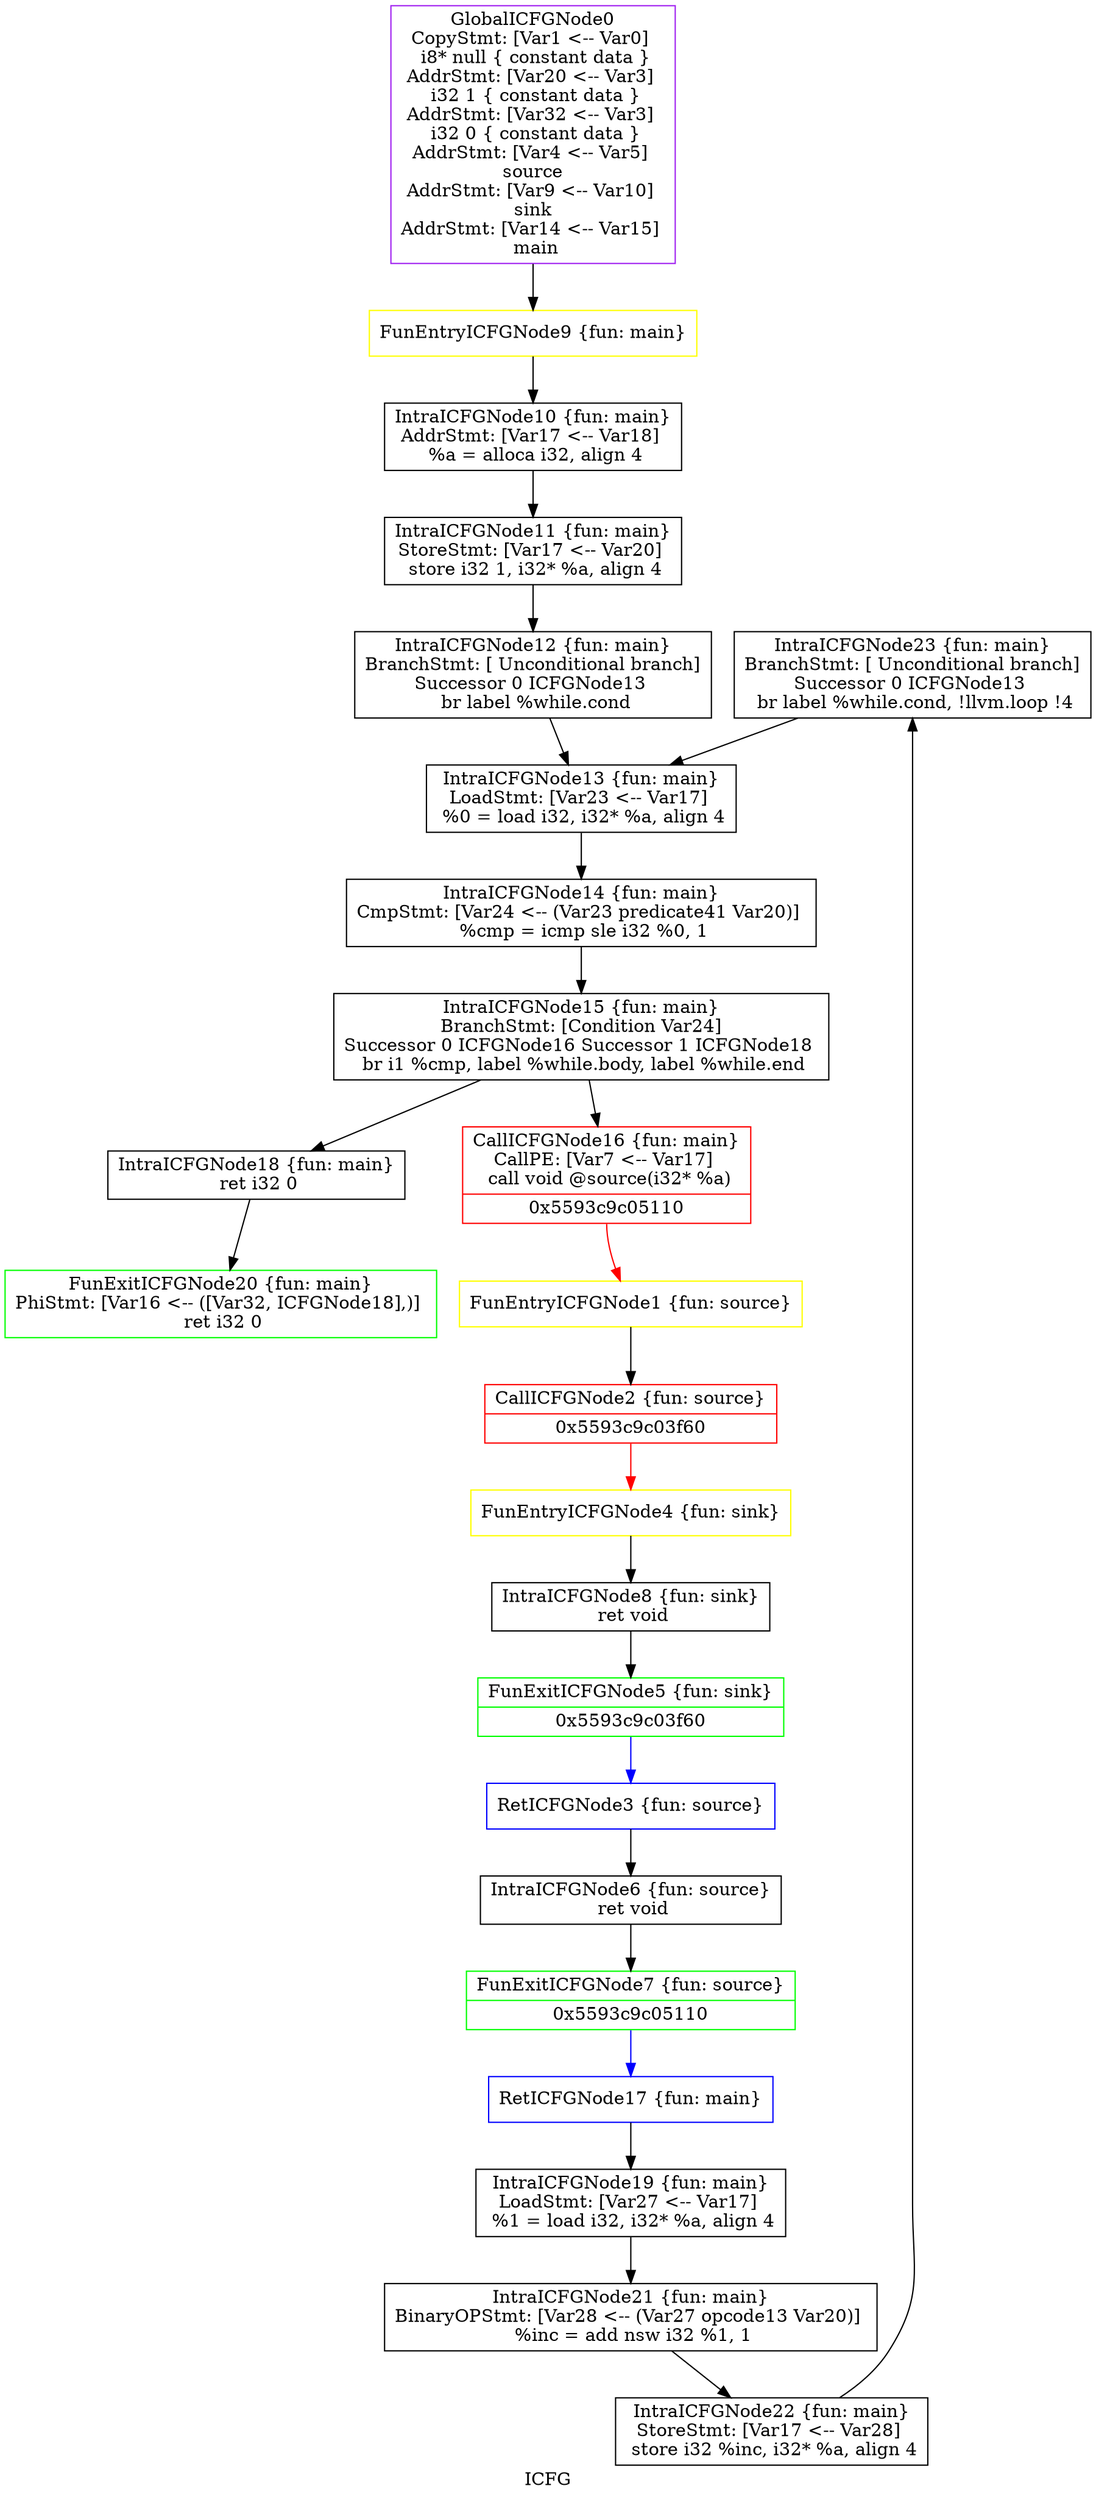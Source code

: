 digraph "ICFG" {
	label="ICFG";

	Node0x5593c9c16ff0 [shape=record,color=black,label="{IntraICFGNode23 \{fun: main\}\nBranchStmt: [ Unconditional branch]\nSuccessor 0 ICFGNode13   \n   br label %while.cond, !llvm.loop !4 }"];
	Node0x5593c9c16ff0 -> Node0x5593c9c15cc0[style=solid];
	Node0x5593c9c16e10 [shape=record,color=black,label="{IntraICFGNode22 \{fun: main\}\nStoreStmt: [Var17 \<-- Var28]  \n   store i32 %inc, i32* %a, align 4 }"];
	Node0x5593c9c16e10 -> Node0x5593c9c16ff0[style=solid];
	Node0x5593c9c16c30 [shape=record,color=black,label="{IntraICFGNode21 \{fun: main\}\nBinaryOPStmt: [Var28 \<-- (Var27 opcode13 Var20)]  \n   %inc = add nsw i32 %1, 1 }"];
	Node0x5593c9c16c30 -> Node0x5593c9c16e10[style=solid];
	Node0x5593c9c16a60 [shape=record,color=green,label="{FunExitICFGNode20 \{fun: main\}\nPhiStmt: [Var16 \<-- ([Var32, ICFGNode18],)]  \n   ret i32 0 }"];
	Node0x5593c9c16880 [shape=record,color=black,label="{IntraICFGNode19 \{fun: main\}\nLoadStmt: [Var27 \<-- Var17]  \n   %1 = load i32, i32* %a, align 4 }"];
	Node0x5593c9c16880 -> Node0x5593c9c16c30[style=solid];
	Node0x5593c9c166a0 [shape=record,color=black,label="{IntraICFGNode18 \{fun: main\}\n   ret i32 0 }"];
	Node0x5593c9c166a0 -> Node0x5593c9c16a60[style=solid];
	Node0x5593c9c163d0 [shape=record,color=blue,label="{RetICFGNode17 \{fun: main\}}"];
	Node0x5593c9c163d0 -> Node0x5593c9c16880[style=solid];
	Node0x5593c9c01c20 [shape=record,color=red,label="{CallICFGNode16 \{fun: main\}\nCallPE: [Var7 \<-- Var17]  \n   call void @source(i32* %a) |{<s0>0x5593c9c05110}}"];
	Node0x5593c9c01c20:s0 -> Node0x5593c9c05f90[style=solid,color=red];
	Node0x5593c9c16170 [shape=record,color=black,label="{IntraICFGNode15 \{fun: main\}\nBranchStmt: [Condition Var24]\nSuccessor 0 ICFGNode16   Successor 1 ICFGNode18   \n   br i1 %cmp, label %while.body, label %while.end }"];
	Node0x5593c9c16170 -> Node0x5593c9c01c20[style=solid];
	Node0x5593c9c16170 -> Node0x5593c9c166a0[style=solid];
	Node0x5593c9c15f90 [shape=record,color=black,label="{IntraICFGNode14 \{fun: main\}\nCmpStmt: [Var24 \<-- (Var23 predicate41 Var20)]  \n   %cmp = icmp sle i32 %0, 1 }"];
	Node0x5593c9c15f90 -> Node0x5593c9c16170[style=solid];
	Node0x5593c9c15cc0 [shape=record,color=black,label="{IntraICFGNode13 \{fun: main\}\nLoadStmt: [Var23 \<-- Var17]  \n   %0 = load i32, i32* %a, align 4 }"];
	Node0x5593c9c15cc0 -> Node0x5593c9c15f90[style=solid];
	Node0x5593c9bffb50 [shape=record,color=purple,label="{GlobalICFGNode0\nCopyStmt: [Var1 \<-- Var0]  \n i8* null \{ constant data \}\nAddrStmt: [Var20 \<-- Var3]  \n i32 1 \{ constant data \}\nAddrStmt: [Var32 \<-- Var3]  \n i32 0 \{ constant data \}\nAddrStmt: [Var4 \<-- Var5]  \n source \nAddrStmt: [Var9 \<-- Var10]  \n sink \nAddrStmt: [Var14 \<-- Var15]  \n main }"];
	Node0x5593c9bffb50 -> Node0x5593c9c15630[style=solid];
	Node0x5593c9c05f90 [shape=record,color=yellow,label="{FunEntryICFGNode1 \{fun: source\}}"];
	Node0x5593c9c05f90 -> Node0x5593c9c00530[style=solid];
	Node0x5593c9c00530 [shape=record,color=red,label="{CallICFGNode2 \{fun: source\}|{<s0>0x5593c9c03f60}}"];
	Node0x5593c9c00530:s0 -> Node0x5593c9c14e60[style=solid,color=red];
	Node0x5593c9c14d20 [shape=record,color=blue,label="{RetICFGNode3 \{fun: source\}}"];
	Node0x5593c9c14d20 -> Node0x5593c9c151f0[style=solid];
	Node0x5593c9c14e60 [shape=record,color=yellow,label="{FunEntryICFGNode4 \{fun: sink\}}"];
	Node0x5593c9c14e60 -> Node0x5593c9c15490[style=solid];
	Node0x5593c9c14f30 [shape=record,color=green,label="{FunExitICFGNode5 \{fun: sink\}|{<s0>0x5593c9c03f60}}"];
	Node0x5593c9c14f30:s0 -> Node0x5593c9c14d20[style=solid,color=blue];
	Node0x5593c9c151f0 [shape=record,color=black,label="{IntraICFGNode6 \{fun: source\}\n   ret void }"];
	Node0x5593c9c151f0 -> Node0x5593c9c15380[style=solid];
	Node0x5593c9c15380 [shape=record,color=green,label="{FunExitICFGNode7 \{fun: source\}|{<s0>0x5593c9c05110}}"];
	Node0x5593c9c15380:s0 -> Node0x5593c9c163d0[style=solid,color=blue];
	Node0x5593c9c15490 [shape=record,color=black,label="{IntraICFGNode8 \{fun: sink\}\n   ret void }"];
	Node0x5593c9c15490 -> Node0x5593c9c14f30[style=solid];
	Node0x5593c9c15630 [shape=record,color=yellow,label="{FunEntryICFGNode9 \{fun: main\}}"];
	Node0x5593c9c15630 -> Node0x5593c9c15760[style=solid];
	Node0x5593c9c15760 [shape=record,color=black,label="{IntraICFGNode10 \{fun: main\}\nAddrStmt: [Var17 \<-- Var18]  \n   %a = alloca i32, align 4 }"];
	Node0x5593c9c15760 -> Node0x5593c9c15920[style=solid];
	Node0x5593c9c15920 [shape=record,color=black,label="{IntraICFGNode11 \{fun: main\}\nStoreStmt: [Var17 \<-- Var20]  \n   store i32 1, i32* %a, align 4 }"];
	Node0x5593c9c15920 -> Node0x5593c9c15ae0[style=solid];
	Node0x5593c9c15ae0 [shape=record,color=black,label="{IntraICFGNode12 \{fun: main\}\nBranchStmt: [ Unconditional branch]\nSuccessor 0 ICFGNode13   \n   br label %while.cond }"];
	Node0x5593c9c15ae0 -> Node0x5593c9c15cc0[style=solid];
}